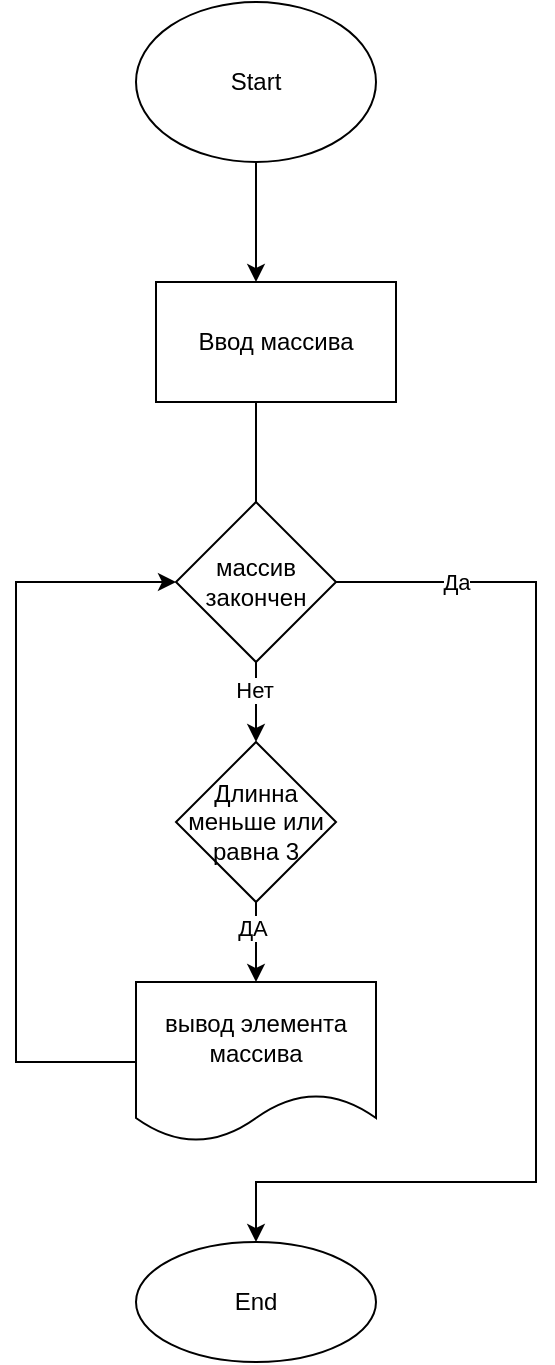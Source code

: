 <mxfile version="20.4.0"><diagram id="Por1RibnUWt6lg2nFjzg" name="Страница 1"><mxGraphModel dx="730" dy="818" grid="1" gridSize="10" guides="1" tooltips="1" connect="1" arrows="1" fold="1" page="1" pageScale="1" pageWidth="827" pageHeight="1169" math="0" shadow="0"><root><mxCell id="0"/><mxCell id="1" parent="0"/><mxCell id="-RFXx_t0JuxPhJj_SPkn-3" value="" style="edgeStyle=orthogonalEdgeStyle;rounded=0;orthogonalLoop=1;jettySize=auto;html=1;" parent="1" source="-RFXx_t0JuxPhJj_SPkn-1" edge="1"><mxGeometry relative="1" as="geometry"><mxPoint x="190" y="250" as="targetPoint"/></mxGeometry></mxCell><mxCell id="-RFXx_t0JuxPhJj_SPkn-1" value="Start" style="ellipse;whiteSpace=wrap;html=1;" parent="1" vertex="1"><mxGeometry x="130" y="110" width="120" height="80" as="geometry"/></mxCell><mxCell id="-RFXx_t0JuxPhJj_SPkn-7" value="" style="edgeStyle=orthogonalEdgeStyle;rounded=0;orthogonalLoop=1;jettySize=auto;html=1;" parent="1" source="-RFXx_t0JuxPhJj_SPkn-4" edge="1"><mxGeometry relative="1" as="geometry"><mxPoint x="190" y="480" as="targetPoint"/><Array as="points"><mxPoint x="190" y="350"/><mxPoint x="190" y="350"/></Array></mxGeometry></mxCell><mxCell id="PcLKUYDNx1LwuFHhbq4Q-5" value="Нет" style="edgeLabel;html=1;align=center;verticalAlign=middle;resizable=0;points=[];" vertex="1" connectable="0" parent="-RFXx_t0JuxPhJj_SPkn-7"><mxGeometry x="0.694" y="-1" relative="1" as="geometry"><mxPoint as="offset"/></mxGeometry></mxCell><mxCell id="-RFXx_t0JuxPhJj_SPkn-4" value="Ввод массива" style="whiteSpace=wrap;html=1;" parent="1" vertex="1"><mxGeometry x="140" y="250" width="120" height="60" as="geometry"/></mxCell><mxCell id="PcLKUYDNx1LwuFHhbq4Q-8" style="edgeStyle=orthogonalEdgeStyle;rounded=0;orthogonalLoop=1;jettySize=auto;html=1;entryX=0;entryY=0.5;entryDx=0;entryDy=0;" edge="1" parent="1" source="-RFXx_t0JuxPhJj_SPkn-8" target="PcLKUYDNx1LwuFHhbq4Q-1"><mxGeometry relative="1" as="geometry"><mxPoint x="90" y="400" as="targetPoint"/><Array as="points"><mxPoint x="70" y="640"/><mxPoint x="70" y="400"/></Array></mxGeometry></mxCell><mxCell id="-RFXx_t0JuxPhJj_SPkn-8" value="вывод элемента массива" style="shape=document;whiteSpace=wrap;html=1;boundedLbl=1;" parent="1" vertex="1"><mxGeometry x="130" y="600" width="120" height="80" as="geometry"/></mxCell><mxCell id="-RFXx_t0JuxPhJj_SPkn-9" value="End" style="ellipse;whiteSpace=wrap;html=1;" parent="1" vertex="1"><mxGeometry x="130" y="730" width="120" height="60" as="geometry"/></mxCell><mxCell id="PcLKUYDNx1LwuFHhbq4Q-6" style="edgeStyle=orthogonalEdgeStyle;rounded=0;orthogonalLoop=1;jettySize=auto;html=1;entryX=0.5;entryY=0;entryDx=0;entryDy=0;" edge="1" parent="1" source="PcLKUYDNx1LwuFHhbq4Q-1" target="-RFXx_t0JuxPhJj_SPkn-9"><mxGeometry relative="1" as="geometry"><mxPoint x="190" y="720" as="targetPoint"/><Array as="points"><mxPoint x="330" y="400"/><mxPoint x="330" y="700"/><mxPoint x="190" y="700"/></Array></mxGeometry></mxCell><mxCell id="PcLKUYDNx1LwuFHhbq4Q-7" value="Да" style="edgeLabel;html=1;align=center;verticalAlign=middle;resizable=0;points=[];" vertex="1" connectable="0" parent="PcLKUYDNx1LwuFHhbq4Q-6"><mxGeometry x="-0.789" relative="1" as="geometry"><mxPoint as="offset"/></mxGeometry></mxCell><mxCell id="PcLKUYDNx1LwuFHhbq4Q-1" value="массив закончен" style="rhombus;whiteSpace=wrap;html=1;" vertex="1" parent="1"><mxGeometry x="150" y="360" width="80" height="80" as="geometry"/></mxCell><mxCell id="PcLKUYDNx1LwuFHhbq4Q-3" style="edgeStyle=orthogonalEdgeStyle;rounded=0;orthogonalLoop=1;jettySize=auto;html=1;entryX=0.5;entryY=0;entryDx=0;entryDy=0;" edge="1" parent="1" source="PcLKUYDNx1LwuFHhbq4Q-2" target="-RFXx_t0JuxPhJj_SPkn-8"><mxGeometry relative="1" as="geometry"/></mxCell><mxCell id="PcLKUYDNx1LwuFHhbq4Q-4" value="ДА" style="edgeLabel;html=1;align=center;verticalAlign=middle;resizable=0;points=[];" vertex="1" connectable="0" parent="PcLKUYDNx1LwuFHhbq4Q-3"><mxGeometry x="-0.35" y="-2" relative="1" as="geometry"><mxPoint as="offset"/></mxGeometry></mxCell><mxCell id="PcLKUYDNx1LwuFHhbq4Q-2" value="Длинна меньше или равна 3" style="rhombus;whiteSpace=wrap;html=1;" vertex="1" parent="1"><mxGeometry x="150" y="480" width="80" height="80" as="geometry"/></mxCell></root></mxGraphModel></diagram></mxfile>